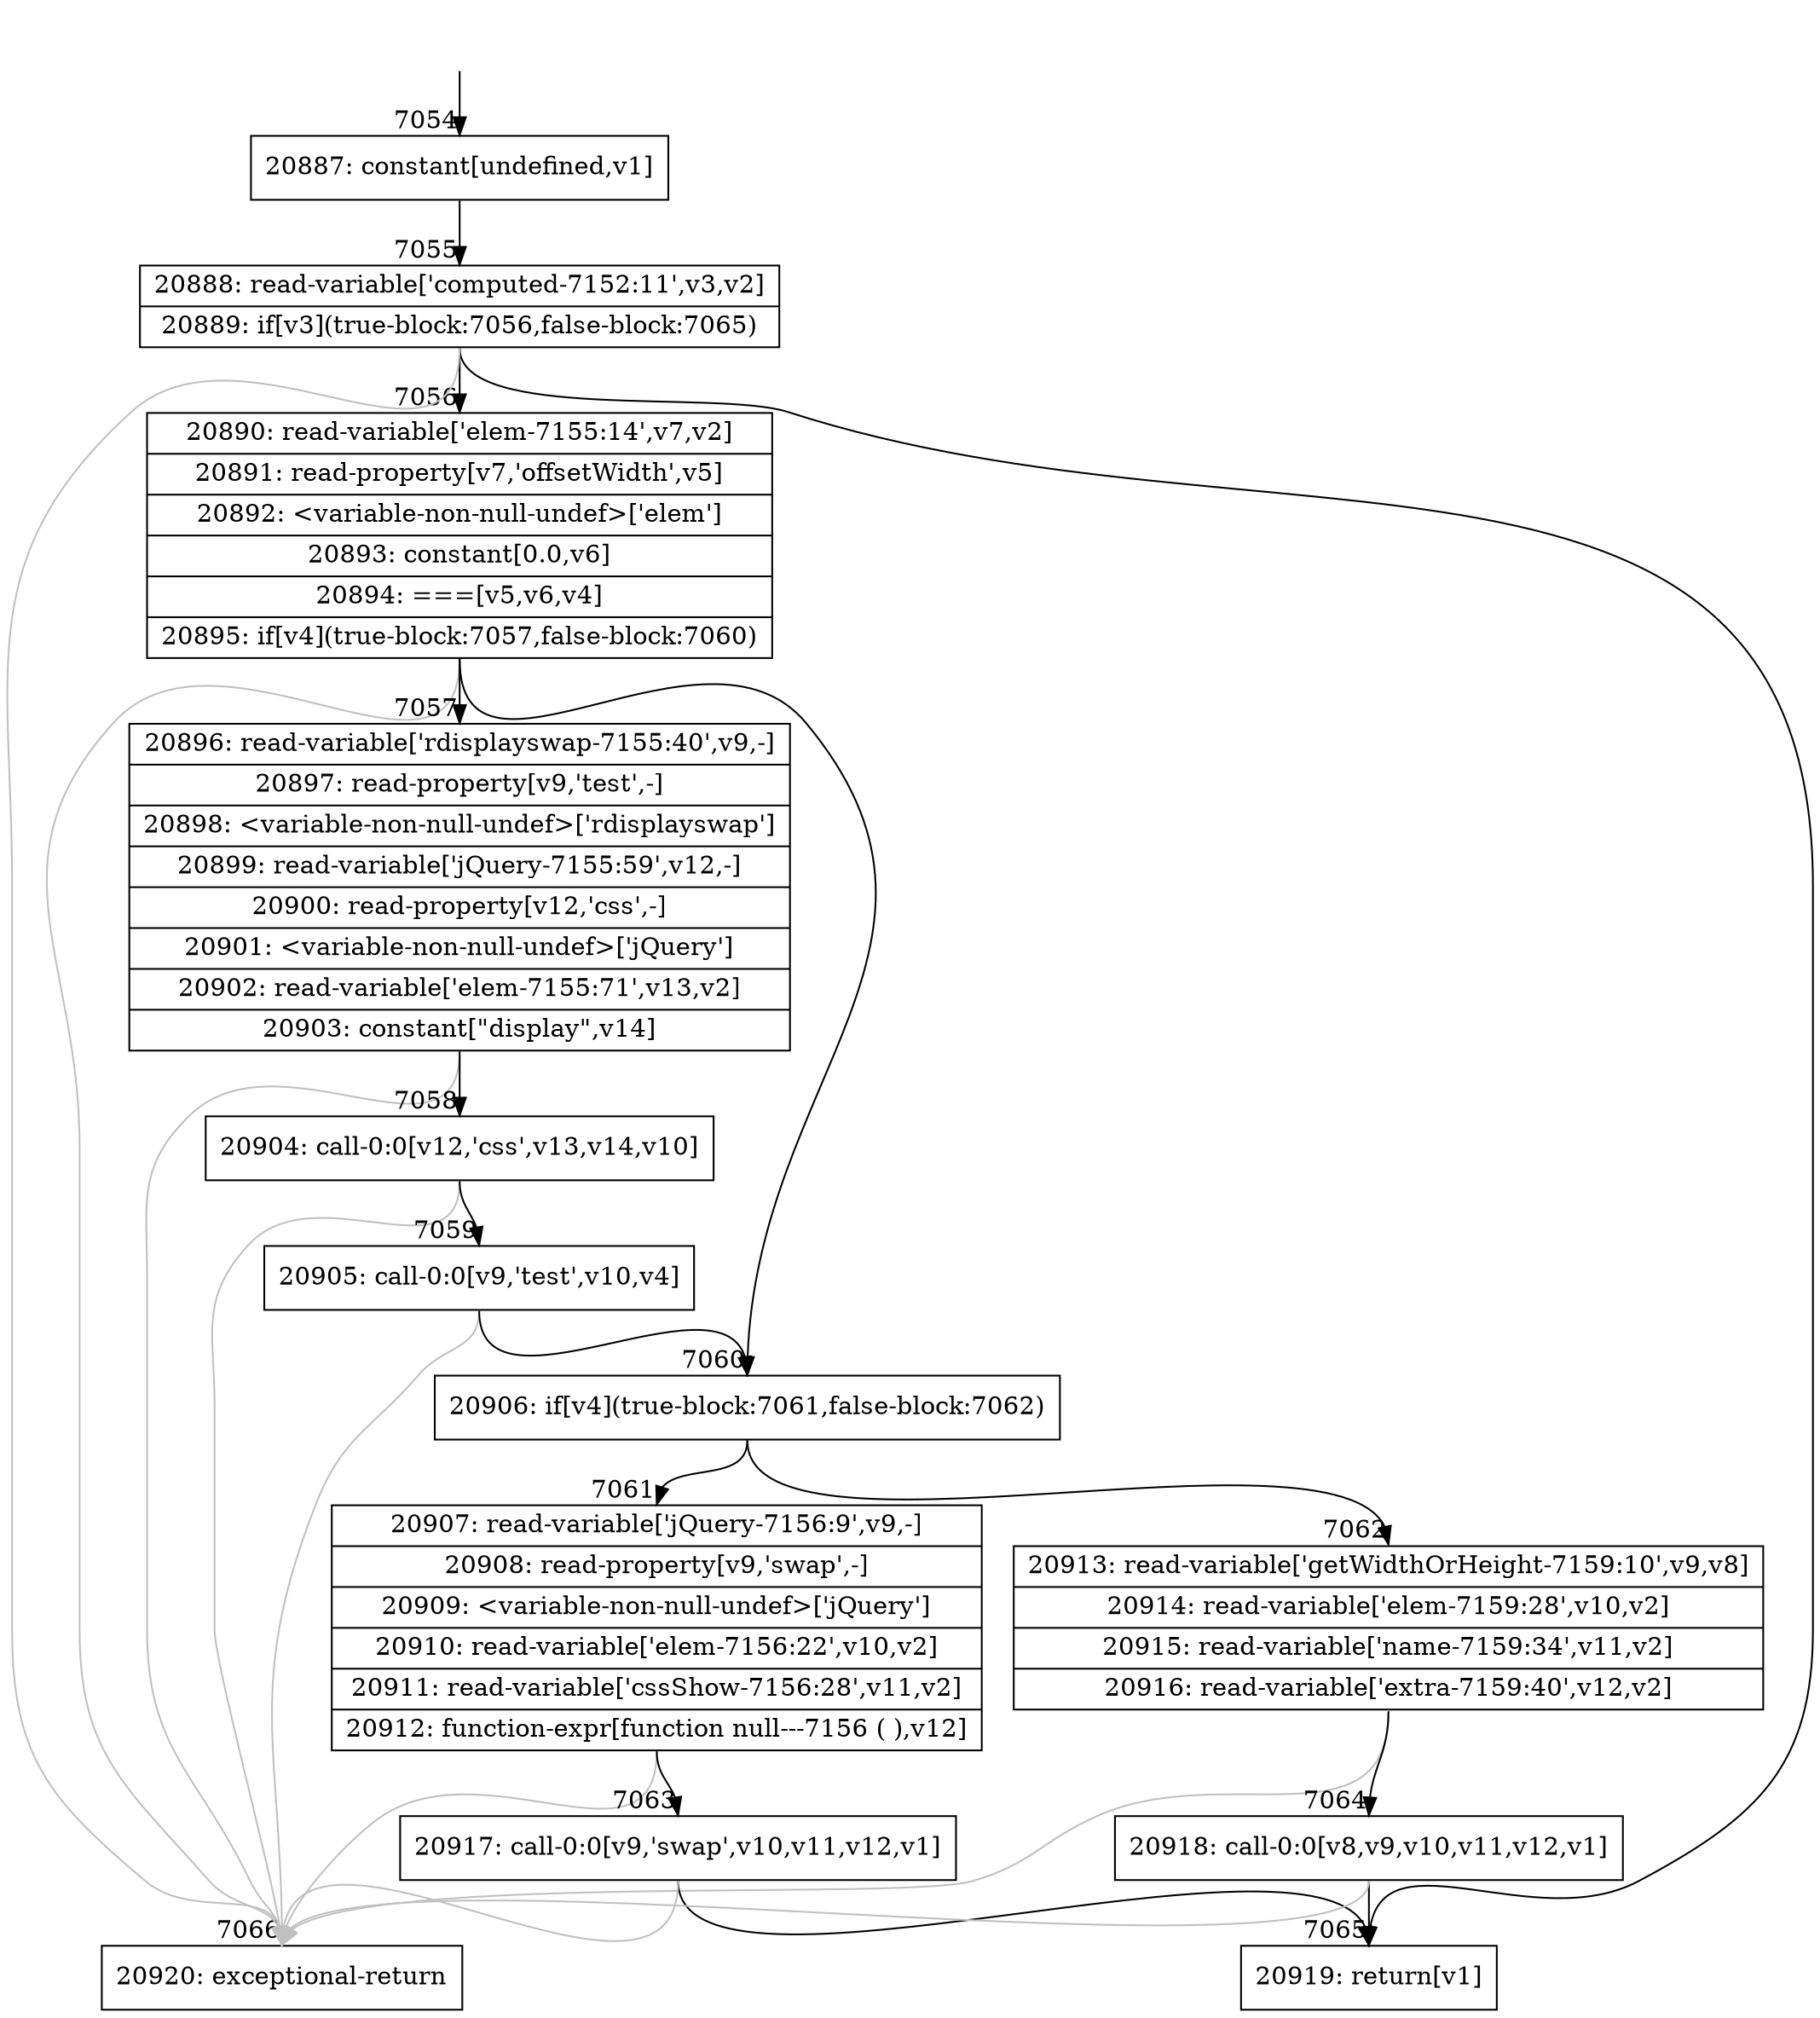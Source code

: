 digraph {
rankdir="TD"
BB_entry440[shape=none,label=""];
BB_entry440 -> BB7054 [tailport=s, headport=n, headlabel="    7054"]
BB7054 [shape=record label="{20887: constant[undefined,v1]}" ] 
BB7054 -> BB7055 [tailport=s, headport=n, headlabel="      7055"]
BB7055 [shape=record label="{20888: read-variable['computed-7152:11',v3,v2]|20889: if[v3](true-block:7056,false-block:7065)}" ] 
BB7055 -> BB7056 [tailport=s, headport=n, headlabel="      7056"]
BB7055 -> BB7065 [tailport=s, headport=n, headlabel="      7065"]
BB7055 -> BB7066 [tailport=s, headport=n, color=gray, headlabel="      7066"]
BB7056 [shape=record label="{20890: read-variable['elem-7155:14',v7,v2]|20891: read-property[v7,'offsetWidth',v5]|20892: \<variable-non-null-undef\>['elem']|20893: constant[0.0,v6]|20894: ===[v5,v6,v4]|20895: if[v4](true-block:7057,false-block:7060)}" ] 
BB7056 -> BB7060 [tailport=s, headport=n, headlabel="      7060"]
BB7056 -> BB7057 [tailport=s, headport=n, headlabel="      7057"]
BB7056 -> BB7066 [tailport=s, headport=n, color=gray]
BB7057 [shape=record label="{20896: read-variable['rdisplayswap-7155:40',v9,-]|20897: read-property[v9,'test',-]|20898: \<variable-non-null-undef\>['rdisplayswap']|20899: read-variable['jQuery-7155:59',v12,-]|20900: read-property[v12,'css',-]|20901: \<variable-non-null-undef\>['jQuery']|20902: read-variable['elem-7155:71',v13,v2]|20903: constant[\"display\",v14]}" ] 
BB7057 -> BB7058 [tailport=s, headport=n, headlabel="      7058"]
BB7057 -> BB7066 [tailport=s, headport=n, color=gray]
BB7058 [shape=record label="{20904: call-0:0[v12,'css',v13,v14,v10]}" ] 
BB7058 -> BB7059 [tailport=s, headport=n, headlabel="      7059"]
BB7058 -> BB7066 [tailport=s, headport=n, color=gray]
BB7059 [shape=record label="{20905: call-0:0[v9,'test',v10,v4]}" ] 
BB7059 -> BB7060 [tailport=s, headport=n]
BB7059 -> BB7066 [tailport=s, headport=n, color=gray]
BB7060 [shape=record label="{20906: if[v4](true-block:7061,false-block:7062)}" ] 
BB7060 -> BB7061 [tailport=s, headport=n, headlabel="      7061"]
BB7060 -> BB7062 [tailport=s, headport=n, headlabel="      7062"]
BB7061 [shape=record label="{20907: read-variable['jQuery-7156:9',v9,-]|20908: read-property[v9,'swap',-]|20909: \<variable-non-null-undef\>['jQuery']|20910: read-variable['elem-7156:22',v10,v2]|20911: read-variable['cssShow-7156:28',v11,v2]|20912: function-expr[function null---7156 ( ),v12]}" ] 
BB7061 -> BB7063 [tailport=s, headport=n, headlabel="      7063"]
BB7061 -> BB7066 [tailport=s, headport=n, color=gray]
BB7062 [shape=record label="{20913: read-variable['getWidthOrHeight-7159:10',v9,v8]|20914: read-variable['elem-7159:28',v10,v2]|20915: read-variable['name-7159:34',v11,v2]|20916: read-variable['extra-7159:40',v12,v2]}" ] 
BB7062 -> BB7064 [tailport=s, headport=n, headlabel="      7064"]
BB7062 -> BB7066 [tailport=s, headport=n, color=gray]
BB7063 [shape=record label="{20917: call-0:0[v9,'swap',v10,v11,v12,v1]}" ] 
BB7063 -> BB7065 [tailport=s, headport=n]
BB7063 -> BB7066 [tailport=s, headport=n, color=gray]
BB7064 [shape=record label="{20918: call-0:0[v8,v9,v10,v11,v12,v1]}" ] 
BB7064 -> BB7065 [tailport=s, headport=n]
BB7064 -> BB7066 [tailport=s, headport=n, color=gray]
BB7065 [shape=record label="{20919: return[v1]}" ] 
BB7066 [shape=record label="{20920: exceptional-return}" ] 
}
